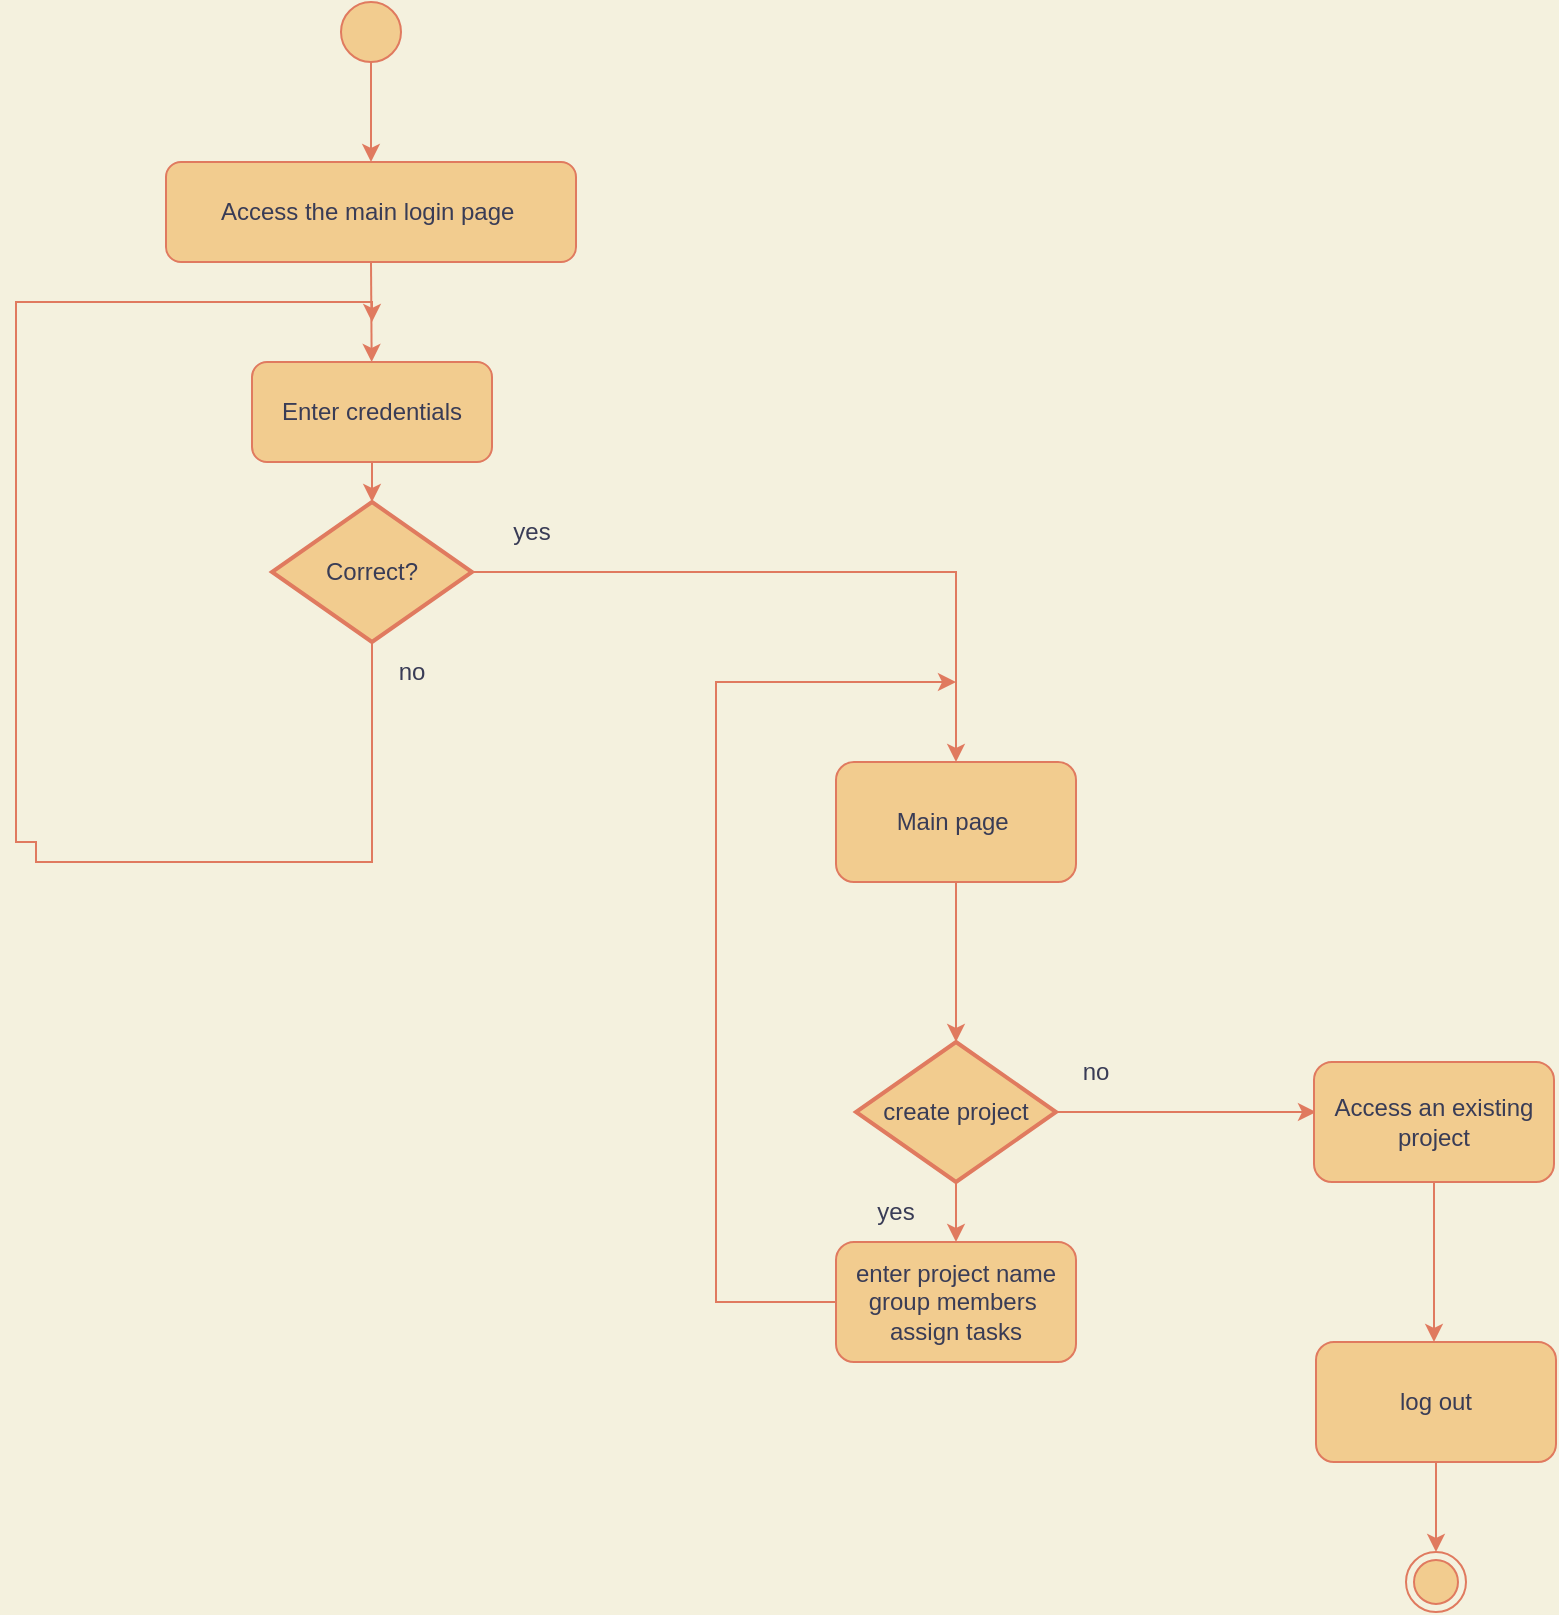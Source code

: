 <mxfile version="17.4.6" type="device"><diagram id="AeKG0RyA3BJlHwS1H0Mx" name="Page-1"><mxGraphModel dx="853" dy="482" grid="1" gridSize="10" guides="1" tooltips="1" connect="1" arrows="1" fold="1" page="1" pageScale="1" pageWidth="850" pageHeight="1100" background="#F4F1DE" math="0" shadow="0"><root><mxCell id="0"/><mxCell id="1" parent="0"/><mxCell id="hiKvxLMprp9PalFwwFiK-2" style="edgeStyle=none;rounded=0;orthogonalLoop=1;jettySize=auto;html=1;labelBackgroundColor=#F4F1DE;strokeColor=#E07A5F;fontColor=#393C56;" edge="1" parent="1" source="hiKvxLMprp9PalFwwFiK-1" target="hiKvxLMprp9PalFwwFiK-3"><mxGeometry relative="1" as="geometry"><mxPoint x="375" y="150" as="targetPoint"/></mxGeometry></mxCell><mxCell id="hiKvxLMprp9PalFwwFiK-1" value="" style="ellipse;whiteSpace=wrap;html=1;aspect=fixed;fillColor=#F2CC8F;strokeColor=#E07A5F;fontColor=#393C56;" vertex="1" parent="1"><mxGeometry x="402.5" y="40" width="30" height="30" as="geometry"/></mxCell><mxCell id="hiKvxLMprp9PalFwwFiK-8" style="edgeStyle=none;rounded=0;orthogonalLoop=1;jettySize=auto;html=1;exitX=0.5;exitY=1;exitDx=0;exitDy=0;fontFamily=Helvetica;labelBackgroundColor=#F4F1DE;strokeColor=#E07A5F;fontColor=#393C56;" edge="1" parent="1" source="hiKvxLMprp9PalFwwFiK-3" target="hiKvxLMprp9PalFwwFiK-9"><mxGeometry relative="1" as="geometry"><mxPoint x="418" y="250" as="targetPoint"/></mxGeometry></mxCell><mxCell id="hiKvxLMprp9PalFwwFiK-3" value="Access the main login page&amp;nbsp;" style="rounded=1;whiteSpace=wrap;html=1;fillColor=#F2CC8F;fontFamily=Helvetica;strokeColor=#E07A5F;fontColor=#393C56;" vertex="1" parent="1"><mxGeometry x="315" y="120" width="205" height="50" as="geometry"/></mxCell><mxCell id="hiKvxLMprp9PalFwwFiK-10" style="edgeStyle=none;rounded=0;orthogonalLoop=1;jettySize=auto;html=1;fontFamily=Helvetica;labelBackgroundColor=#F4F1DE;strokeColor=#E07A5F;fontColor=#393C56;" edge="1" parent="1" source="hiKvxLMprp9PalFwwFiK-9" target="hiKvxLMprp9PalFwwFiK-11"><mxGeometry relative="1" as="geometry"><mxPoint x="418" y="340" as="targetPoint"/></mxGeometry></mxCell><mxCell id="hiKvxLMprp9PalFwwFiK-9" value="Enter credentials" style="rounded=1;whiteSpace=wrap;html=1;fontFamily=Helvetica;fillColor=#F2CC8F;strokeColor=#E07A5F;fontColor=#393C56;" vertex="1" parent="1"><mxGeometry x="358" y="220" width="120" height="50" as="geometry"/></mxCell><mxCell id="hiKvxLMprp9PalFwwFiK-12" style="edgeStyle=orthogonalEdgeStyle;rounded=0;orthogonalLoop=1;jettySize=auto;html=1;fontFamily=Helvetica;labelBackgroundColor=#F4F1DE;strokeColor=#E07A5F;fontColor=#393C56;" edge="1" parent="1" source="hiKvxLMprp9PalFwwFiK-11"><mxGeometry relative="1" as="geometry"><mxPoint x="710" y="420" as="targetPoint"/><Array as="points"><mxPoint x="710" y="325"/><mxPoint x="710" y="420"/></Array></mxGeometry></mxCell><mxCell id="hiKvxLMprp9PalFwwFiK-13" style="edgeStyle=orthogonalEdgeStyle;rounded=0;orthogonalLoop=1;jettySize=auto;html=1;exitX=0.5;exitY=1;exitDx=0;exitDy=0;exitPerimeter=0;fontFamily=Helvetica;labelBackgroundColor=#F4F1DE;strokeColor=#E07A5F;fontColor=#393C56;" edge="1" parent="1" source="hiKvxLMprp9PalFwwFiK-11"><mxGeometry relative="1" as="geometry"><mxPoint x="418" y="200" as="targetPoint"/><Array as="points"><mxPoint x="418" y="470"/><mxPoint x="250" y="470"/><mxPoint x="250" y="460"/><mxPoint x="240" y="460"/><mxPoint x="240" y="190"/></Array></mxGeometry></mxCell><mxCell id="hiKvxLMprp9PalFwwFiK-11" value="Correct?" style="strokeWidth=2;html=1;shape=mxgraph.flowchart.decision;whiteSpace=wrap;fontFamily=Helvetica;fillColor=#F2CC8F;strokeColor=#E07A5F;fontColor=#393C56;" vertex="1" parent="1"><mxGeometry x="368" y="290" width="100" height="70" as="geometry"/></mxCell><mxCell id="hiKvxLMprp9PalFwwFiK-14" value="yes" style="text;html=1;strokeColor=none;fillColor=none;align=center;verticalAlign=middle;whiteSpace=wrap;rounded=0;fontFamily=Helvetica;fontColor=#393C56;" vertex="1" parent="1"><mxGeometry x="468" y="290" width="60" height="30" as="geometry"/></mxCell><mxCell id="hiKvxLMprp9PalFwwFiK-15" value="no" style="text;html=1;strokeColor=none;fillColor=none;align=center;verticalAlign=middle;whiteSpace=wrap;rounded=0;fontFamily=Helvetica;fontColor=#393C56;" vertex="1" parent="1"><mxGeometry x="408" y="360" width="60" height="30" as="geometry"/></mxCell><mxCell id="hiKvxLMprp9PalFwwFiK-18" style="edgeStyle=orthogonalEdgeStyle;rounded=0;orthogonalLoop=1;jettySize=auto;html=1;fontFamily=Helvetica;labelBackgroundColor=#F4F1DE;strokeColor=#E07A5F;fontColor=#393C56;" edge="1" parent="1" source="hiKvxLMprp9PalFwwFiK-17" target="hiKvxLMprp9PalFwwFiK-19"><mxGeometry relative="1" as="geometry"><mxPoint x="710" y="530" as="targetPoint"/></mxGeometry></mxCell><mxCell id="hiKvxLMprp9PalFwwFiK-17" value="Main page&amp;nbsp;" style="rounded=1;whiteSpace=wrap;html=1;fontFamily=Helvetica;fillColor=#F2CC8F;strokeColor=#E07A5F;fontColor=#393C56;" vertex="1" parent="1"><mxGeometry x="650" y="420" width="120" height="60" as="geometry"/></mxCell><mxCell id="hiKvxLMprp9PalFwwFiK-20" style="edgeStyle=orthogonalEdgeStyle;rounded=0;orthogonalLoop=1;jettySize=auto;html=1;fontFamily=Helvetica;exitX=0.5;exitY=1;exitDx=0;exitDy=0;exitPerimeter=0;labelBackgroundColor=#F4F1DE;strokeColor=#E07A5F;fontColor=#393C56;" edge="1" parent="1" source="hiKvxLMprp9PalFwwFiK-19" target="hiKvxLMprp9PalFwwFiK-21"><mxGeometry relative="1" as="geometry"><mxPoint x="710" y="690" as="targetPoint"/></mxGeometry></mxCell><mxCell id="hiKvxLMprp9PalFwwFiK-22" style="edgeStyle=orthogonalEdgeStyle;rounded=0;orthogonalLoop=1;jettySize=auto;html=1;exitX=1;exitY=0.5;exitDx=0;exitDy=0;exitPerimeter=0;fontFamily=Helvetica;labelBackgroundColor=#F4F1DE;strokeColor=#E07A5F;fontColor=#393C56;" edge="1" parent="1" source="hiKvxLMprp9PalFwwFiK-19"><mxGeometry relative="1" as="geometry"><mxPoint x="890" y="595" as="targetPoint"/></mxGeometry></mxCell><mxCell id="hiKvxLMprp9PalFwwFiK-19" value="create project" style="strokeWidth=2;html=1;shape=mxgraph.flowchart.decision;whiteSpace=wrap;fontFamily=Helvetica;fillColor=#F2CC8F;strokeColor=#E07A5F;fontColor=#393C56;" vertex="1" parent="1"><mxGeometry x="660" y="560" width="100" height="70" as="geometry"/></mxCell><mxCell id="hiKvxLMprp9PalFwwFiK-28" style="edgeStyle=orthogonalEdgeStyle;rounded=0;orthogonalLoop=1;jettySize=auto;html=1;fontFamily=Helvetica;labelBackgroundColor=#F4F1DE;strokeColor=#E07A5F;fontColor=#393C56;" edge="1" parent="1" source="hiKvxLMprp9PalFwwFiK-21"><mxGeometry relative="1" as="geometry"><mxPoint x="710" y="380" as="targetPoint"/><Array as="points"><mxPoint x="590" y="690"/><mxPoint x="590" y="380"/></Array></mxGeometry></mxCell><mxCell id="hiKvxLMprp9PalFwwFiK-21" value="enter project name&lt;br&gt;group members&amp;nbsp;&lt;br&gt;assign tasks" style="rounded=1;whiteSpace=wrap;html=1;fontFamily=Helvetica;fillColor=#F2CC8F;strokeColor=#E07A5F;fontColor=#393C56;" vertex="1" parent="1"><mxGeometry x="650" y="660" width="120" height="60" as="geometry"/></mxCell><mxCell id="hiKvxLMprp9PalFwwFiK-24" value="yes" style="text;html=1;strokeColor=none;fillColor=none;align=center;verticalAlign=middle;whiteSpace=wrap;rounded=0;fontFamily=Helvetica;fontColor=#393C56;" vertex="1" parent="1"><mxGeometry x="650" y="630" width="60" height="30" as="geometry"/></mxCell><mxCell id="hiKvxLMprp9PalFwwFiK-25" value="no" style="text;html=1;strokeColor=none;fillColor=none;align=center;verticalAlign=middle;whiteSpace=wrap;rounded=0;fontFamily=Helvetica;fontColor=#393C56;" vertex="1" parent="1"><mxGeometry x="750" y="560" width="60" height="30" as="geometry"/></mxCell><mxCell id="hiKvxLMprp9PalFwwFiK-29" style="edgeStyle=orthogonalEdgeStyle;rounded=0;orthogonalLoop=1;jettySize=auto;html=1;fontFamily=Helvetica;labelBackgroundColor=#F4F1DE;strokeColor=#E07A5F;fontColor=#393C56;" edge="1" parent="1" source="hiKvxLMprp9PalFwwFiK-27" target="hiKvxLMprp9PalFwwFiK-31"><mxGeometry relative="1" as="geometry"><mxPoint x="950" y="740" as="targetPoint"/><Array as="points"><mxPoint x="950" y="710"/></Array></mxGeometry></mxCell><mxCell id="hiKvxLMprp9PalFwwFiK-27" value="Access an existing project" style="rounded=1;whiteSpace=wrap;html=1;fontFamily=Helvetica;fillColor=#F2CC8F;strokeColor=#E07A5F;fontColor=#393C56;" vertex="1" parent="1"><mxGeometry x="889" y="570" width="120" height="60" as="geometry"/></mxCell><mxCell id="hiKvxLMprp9PalFwwFiK-32" style="edgeStyle=orthogonalEdgeStyle;rounded=0;orthogonalLoop=1;jettySize=auto;html=1;fontFamily=Helvetica;labelBackgroundColor=#F4F1DE;strokeColor=#E07A5F;fontColor=#393C56;" edge="1" parent="1" source="hiKvxLMprp9PalFwwFiK-31" target="hiKvxLMprp9PalFwwFiK-33"><mxGeometry relative="1" as="geometry"><mxPoint x="950" y="830" as="targetPoint"/></mxGeometry></mxCell><mxCell id="hiKvxLMprp9PalFwwFiK-31" value="log out" style="rounded=1;whiteSpace=wrap;html=1;fontFamily=Helvetica;fillColor=#F2CC8F;strokeColor=#E07A5F;fontColor=#393C56;" vertex="1" parent="1"><mxGeometry x="890" y="710" width="120" height="60" as="geometry"/></mxCell><mxCell id="hiKvxLMprp9PalFwwFiK-33" value="" style="ellipse;html=1;shape=endState;fillColor=#F2CC8F;strokeColor=#E07A5F;fontFamily=Helvetica;fontColor=#393C56;" vertex="1" parent="1"><mxGeometry x="935" y="815" width="30" height="30" as="geometry"/></mxCell></root></mxGraphModel></diagram></mxfile>